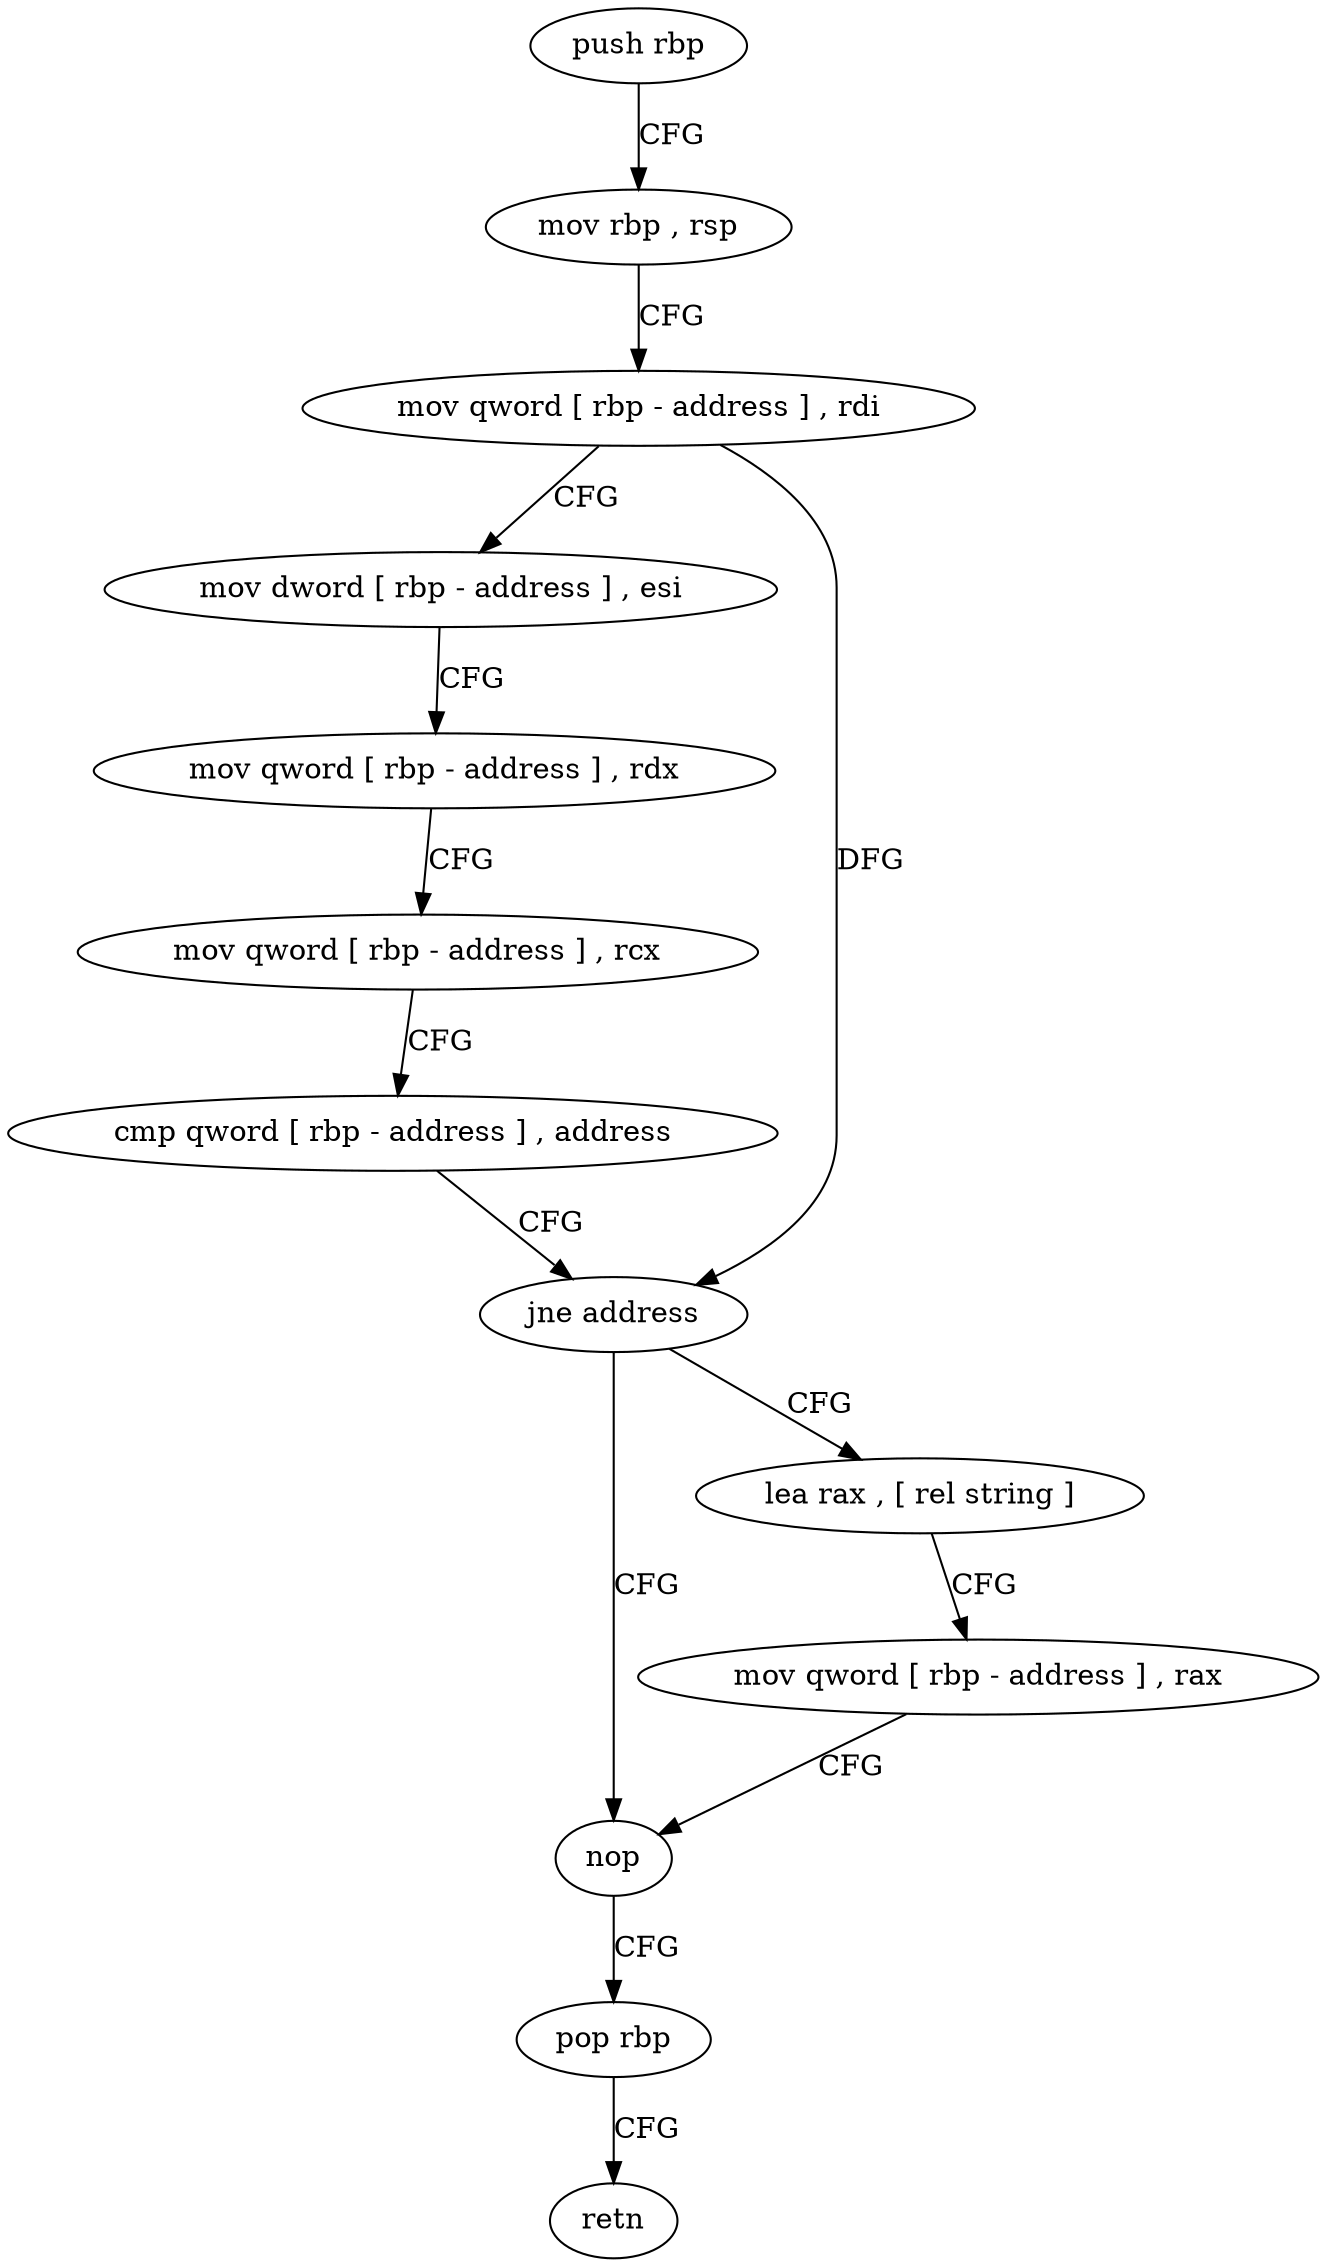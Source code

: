 digraph "func" {
"250707" [label = "push rbp" ]
"250708" [label = "mov rbp , rsp" ]
"250711" [label = "mov qword [ rbp - address ] , rdi" ]
"250715" [label = "mov dword [ rbp - address ] , esi" ]
"250718" [label = "mov qword [ rbp - address ] , rdx" ]
"250722" [label = "mov qword [ rbp - address ] , rcx" ]
"250726" [label = "cmp qword [ rbp - address ] , address" ]
"250731" [label = "jne address" ]
"250744" [label = "nop" ]
"250733" [label = "lea rax , [ rel string ]" ]
"250745" [label = "pop rbp" ]
"250746" [label = "retn" ]
"250740" [label = "mov qword [ rbp - address ] , rax" ]
"250707" -> "250708" [ label = "CFG" ]
"250708" -> "250711" [ label = "CFG" ]
"250711" -> "250715" [ label = "CFG" ]
"250711" -> "250731" [ label = "DFG" ]
"250715" -> "250718" [ label = "CFG" ]
"250718" -> "250722" [ label = "CFG" ]
"250722" -> "250726" [ label = "CFG" ]
"250726" -> "250731" [ label = "CFG" ]
"250731" -> "250744" [ label = "CFG" ]
"250731" -> "250733" [ label = "CFG" ]
"250744" -> "250745" [ label = "CFG" ]
"250733" -> "250740" [ label = "CFG" ]
"250745" -> "250746" [ label = "CFG" ]
"250740" -> "250744" [ label = "CFG" ]
}
